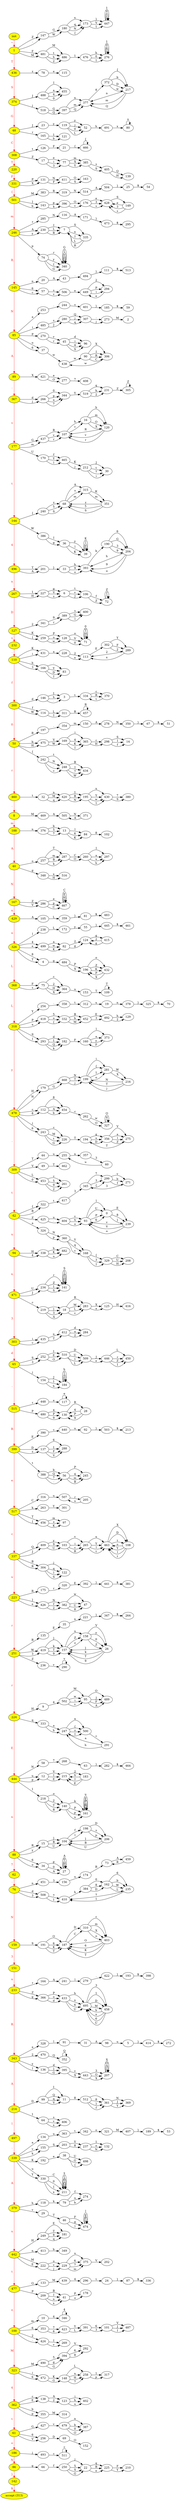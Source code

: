 @startuml automaton
digraph automaton {
rankdir="LR"
200 [label="init" fillcolor="yellow" style="filled"]
1 [fillcolor="yellow" style="filled"]
436 [fillcolor="yellow" style="filled"]
374 [fillcolor="yellow" style="filled"]
48 [fillcolor="yellow" style="filled"]
308 [fillcolor="yellow" style="filled"]
220 [fillcolor="yellow" style="filled"]
331 [fillcolor="yellow" style="filled"]
501 [fillcolor="yellow" style="filled"]
246 [fillcolor="yellow" style="filled"]
145 [fillcolor="yellow" style="filled"]
85 [fillcolor="yellow" style="filled"]
89 [fillcolor="yellow" style="filled"]
367 [fillcolor="yellow" style="filled"]
177 [fillcolor="yellow" style="filled"]
144 [fillcolor="yellow" style="filled"]
496 [fillcolor="yellow" style="filled"]
267 [fillcolor="yellow" style="filled"]
127 [fillcolor="yellow" style="filled"]
232 [fillcolor="yellow" style="filled"]
110 [fillcolor="yellow" style="filled"]
300 [fillcolor="yellow" style="filled"]
50 [fillcolor="yellow" style="filled"]
460 [fillcolor="yellow" style="filled"]
8 [fillcolor="yellow" style="filled"]
188 [fillcolor="yellow" style="filled"]
40 [fillcolor="yellow" style="filled"]
167 [fillcolor="yellow" style="filled"]
429 [fillcolor="yellow" style="filled"]
326 [fillcolor="yellow" style="filled"]
368 [fillcolor="yellow" style="filled"]
318 [fillcolor="yellow" style="filled"]
478 [fillcolor="yellow" style="filled"]
309 [fillcolor="yellow" style="filled"]
42 [fillcolor="yellow" style="filled"]
94 [fillcolor="yellow" style="filled"]
471 [fillcolor="yellow" style="filled"]
303 [fillcolor="yellow" style="filled"]
65 [fillcolor="yellow" style="filled"]
515 [fillcolor="yellow" style="filled"]
399 [fillcolor="yellow" style="filled"]
517 [fillcolor="yellow" style="filled"]
337 [fillcolor="yellow" style="filled"]
223 [fillcolor="yellow" style="filled"]
251 [fillcolor="yellow" style="filled"]
224 [fillcolor="yellow" style="filled"]
444 [fillcolor="yellow" style="filled"]
88 [fillcolor="yellow" style="filled"]
62 [fillcolor="yellow" style="filled"]
76 [fillcolor="yellow" style="filled"]
159 [fillcolor="yellow" style="filled"]
151 [fillcolor="yellow" style="filled"]
233 [fillcolor="yellow" style="filled"]
343 [fillcolor="yellow" style="filled"]
214 [fillcolor="yellow" style="filled"]
497 [fillcolor="yellow" style="filled"]
339 [fillcolor="yellow" style="filled"]
379 [fillcolor="yellow" style="filled"]
442 [fillcolor="yellow" style="filled"]
477 [fillcolor="yellow" style="filled"]
100 [fillcolor="yellow" style="filled"]
323 [fillcolor="yellow" style="filled"]
362 [fillcolor="yellow" style="filled"]
61 [fillcolor="yellow" style="filled"]
186 [fillcolor="yellow" style="filled"]
86 [fillcolor="yellow" style="filled"]
142 [fillcolor="yellow" style="filled"]
313 [label="accept (313)" fillcolor="yellow" style="filled"]
200 -> 1 [label="^" color="red" fontcolor="red"]
1 -> 436 [label="T" color="red" fontcolor="red"]
436 -> 374 [label="S" color="red" fontcolor="red"]
374 -> 48 [label="G" color="red" fontcolor="red"]
48 -> 308 [label="C" color="red" fontcolor="red"]
308 -> 220 [label="T" color="red" fontcolor="red"]
220 -> 331 [label="F" color="red" fontcolor="red"]
331 -> 501 [label="{" color="red" fontcolor="red"]
501 -> 246 [label="m" color="red" fontcolor="red"]
246 -> 145 [label="R" color="red" fontcolor="red"]
145 -> 85 [label="N" color="red" fontcolor="red"]
85 -> 89 [label="A" color="red" fontcolor="red"]
89 -> 367 [label="-" color="red" fontcolor="red"]
367 -> 177 [label="s" color="red" fontcolor="red"]
177 -> 144 [label="t" color="red" fontcolor="red"]
144 -> 496 [label="4" color="red" fontcolor="red"]
496 -> 267 [label="n" color="red" fontcolor="red"]
267 -> 127 [label="D" color="red" fontcolor="red"]
127 -> 232 [label="s" color="red" fontcolor="red"]
232 -> 110 [label="-" color="red" fontcolor="red"]
110 -> 300 [label="f" color="red" fontcolor="red"]
300 -> 50 [label="0" color="red" fontcolor="red"]
50 -> 460 [label="r" color="red" fontcolor="red"]
460 -> 8 [label="-" color="red" fontcolor="red"]
8 -> 188 [label="m" color="red" fontcolor="red"]
188 -> 40 [label="A" color="red" fontcolor="red"]
40 -> 167 [label="N" color="red" fontcolor="red"]
167 -> 429 [label="u" color="red" fontcolor="red"]
429 -> 326 [label="a" color="red" fontcolor="red"]
326 -> 368 [label="L" color="red" fontcolor="red"]
368 -> 318 [label="L" color="red" fontcolor="red"]
318 -> 478 [label="y" color="red" fontcolor="red"]
478 -> 309 [label="-" color="red" fontcolor="red"]
309 -> 42 [label="t" color="red" fontcolor="red"]
42 -> 94 [label="u" color="red" fontcolor="red"]
94 -> 471 [label="n" color="red" fontcolor="red"]
471 -> 303 [label="3" color="red" fontcolor="red"]
303 -> 65 [label="d" color="red" fontcolor="red"]
65 -> 515 [label="-" color="red" fontcolor="red"]
515 -> 399 [label="R" color="red" fontcolor="red"]
399 -> 517 [label="e" color="red" fontcolor="red"]
517 -> 337 [label="c" color="red" fontcolor="red"]
337 -> 223 [label="u" color="red" fontcolor="red"]
223 -> 251 [label="r" color="red" fontcolor="red"]
251 -> 224 [label="r" color="red" fontcolor="red"]
224 -> 444 [label="E" color="red" fontcolor="red"]
444 -> 88 [label="n" color="red" fontcolor="red"]
88 -> 62 [label="7" color="red" fontcolor="red"]
62 -> 76 [label="-" color="red" fontcolor="red"]
76 -> 159 [label="N" color="red" fontcolor="red"]
159 -> 151 [label="3" color="red" fontcolor="red"]
151 -> 233 [label="u" color="red" fontcolor="red"]
233 -> 343 [label="R" color="red" fontcolor="red"]
343 -> 214 [label="A" color="red" fontcolor="red"]
214 -> 497 [label="l" color="red" fontcolor="red"]
497 -> 339 [label="-" color="red" fontcolor="red"]
339 -> 379 [label="A" color="red" fontcolor="red"]
379 -> 442 [label="u" color="red" fontcolor="red"]
442 -> 477 [label="t" color="red" fontcolor="red"]
477 -> 100 [label="o" color="red" fontcolor="red"]
100 -> 323 [label="M" color="red" fontcolor="red"]
323 -> 362 [label="4" color="red" fontcolor="red"]
362 -> 61 [label="t" color="red" fontcolor="red"]
61 -> 186 [label="o" color="red" fontcolor="red"]
186 -> 86 [label="N" color="red" fontcolor="red"]
86 -> 142 [label="}" color="red" fontcolor="red"]
142 -> 313 [label="$" color="red" fontcolor="red"]
308 -> 126 [label="t"]
126 -> 21 [label="F"]
21 -> 466 [label="{"]
466 -> 466 [label="{"]
501 -> 383 [label="M"]
383 -> 319 [label="R"]
319 -> 514 [label="N"]
514 -> 504 [label="A"]
504 -> 25 [label="}"]
25 -> 54 [label="$"]
246 -> 285 [label="r"]
285 -> 116 [label="N"]
116 -> 171 [label="A"]
171 -> 473 [label="}"]
473 -> 295 [label="$"]
145 -> 20 [label="n"]
20 -> 43 [label="A"]
43 -> 494 [label="-"]
494 -> 111 [label="}"]
111 -> 513 [label="$"]
85 -> 253 [label="a"]
253 -> 244 [label="-"]
244 -> 401 [label="s"]
401 -> 185 [label="}"]
185 -> 59 [label="$"]
50 -> 197 [label="R"]
197 -> 354 [label="-"]
354 -> 150 [label="m"]
150 -> 278 [label="A"]
278 -> 350 [label="N"]
350 -> 67 [label="}"]
67 -> 51 [label="$"]
8 -> 469 [label="M"]
469 -> 505 [label="A"]
505 -> 371 [label="N"]
371 -> 505 [label="A"]
429 -> 105 [label="A"]
105 -> 359 [label="L"]
359 -> 81 [label="}"]
81 -> 483 [label="$"]
326 -> 238 [label="l"]
238 -> 172 [label="L"]
172 -> 55 [label="y"]
55 -> 445 [label="}"]
445 -> 461 [label="$"]
318 -> 254 [label="Y"]
254 -> 358 [label="-"]
358 -> 312 [label="t"]
312 -> 19 [label="u"]
19 -> 378 [label="n"]
378 -> 325 [label="}"]
325 -> 70 [label="$"]
309 -> 44 [label="T"]
44 -> 255 [label="u"]
255 -> 357 [label="n"]
357 -> 60 [label="3"]
60 -> 255 [label="u"]
515 -> 448 [label="r"]
448 -> 117 [label="e"]
117 -> 117 [label="e"]
399 -> 390 [label="E"]
390 -> 440 [label="c"]
440 -> 92 [label="u"]
92 -> 503 [label="}"]
503 -> 213 [label="$"]
517 -> 316 [label="C"]
316 -> 507 [label="u"]
507 -> 205 [label="r"]
205 -> 507 [label="u"]
223 -> 175 [label="R"]
175 -> 320 [label="r"]
320 -> 392 [label="E"]
392 -> 441 [label="}"]
441 -> 381 [label="$"]
251 -> 135 [label="R"]
135 -> 35 [label="E"]
35 -> 221 [label="n"]
221 -> 347 [label="}"]
347 -> 264 [label="$"]
444 -> 58 [label="N"]
58 -> 268 [label="7"]
268 -> 63 [label="-"]
63 -> 282 [label="}"]
282 -> 464 [label="$"]
76 -> 451 [label="n"]
451 -> 156 [label="3"]
156 -> 174 [label="u"]
174 -> 73 [label="R"]
73 -> 459 [label="A"]
459 -> 73 [label="R"]
233 -> 164 [label="r"]
164 -> 241 [label="A"]
241 -> 279 [label="l"]
279 -> 422 [label="-"]
422 -> 193 [label="}"]
193 -> 398 [label="$"]
343 -> 328 [label="a"]
328 -> 91 [label="l"]
91 -> 31 [label="-"]
31 -> 98 [label="A"]
98 -> 5 [label="u"]
5 -> 414 [label="}"]
414 -> 272 [label="$"]
339 -> 134 [label="a"]
134 -> 363 [label="u"]
363 -> 342 [label="t"]
342 -> 321 [label="o"]
321 -> 407 [label="M"]
407 -> 189 [label="}"]
189 -> 53 [label="$"]
477 -> 133 [label="O"]
133 -> 439 [label="M"]
439 -> 296 [label="4"]
296 -> 24 [label="t"]
24 -> 87 [label="}"]
87 -> 336 [label="$"]
100 -> 10 [label="m"]
10 -> 346 [label="4"]
346 -> 346 [label="4"]
1 -> 147 [label="Z"]
1 -> 147 [label="-"]
147 -> 180 [label="G"]
147 -> 180 [label="W"]
180 -> 173 [label="x"]
180 -> 173 [label="q"]
180 -> 173 [label="N"]
180 -> 173 [label="{"]
173 -> 447 [label="}"]
173 -> 447 [label="V"]
173 -> 447 [label="1"]
447 -> 447 [label="}"]
447 -> 447 [label="V"]
447 -> 447 [label="1"]
331 -> 131 [label="P"]
331 -> 131 [label="X"]
131 -> 411 [label="N"]
131 -> 411 [label="F"]
411 -> 163 [label="O"]
411 -> 163 [label="S"]
246 -> 230 [label="A"]
246 -> 230 [label="y"]
230 -> 7 [label="I"]
230 -> 7 [label="L"]
230 -> 7 [label="R"]
7 -> 335 [label="S"]
7 -> 335 [label="x"]
335 -> 7 [label="I"]
335 -> 7 [label="L"]
335 -> 7 [label="R"]
85 -> 485 [label="i"]
485 -> 280 [label="s"]
485 -> 280 [label="J"]
280 -> 307 [label="Q"]
280 -> 307 [label="j"]
280 -> 307 [label="q"]
307 -> 273 [label="-"]
307 -> 273 [label="j"]
273 -> 2 [label="M"]
89 -> 421 [label="X"]
421 -> 277 [label="e"]
421 -> 277 [label="O"]
277 -> 408 [label="7"]
144 -> 240 [label="{"]
240 -> 68 [label="z"]
240 -> 68 [label="5"]
240 -> 68 [label="S"]
68 -> 315 [label="A"]
68 -> 315 [label="7"]
68 -> 315 [label="m"]
315 -> 351 [label="K"]
315 -> 351 [label="m"]
351 -> 68 [label="z"]
351 -> 68 [label="5"]
351 -> 68 [label="S"]
110 -> 431 [label="K"]
110 -> 431 [label="i"]
431 -> 228 [label="a"]
228 -> 113 [label="2"]
228 -> 113 [label="x"]
113 -> 302 [label="E"]
302 -> 289 [label="Y"]
302 -> 289 [label="F"]
302 -> 289 [label="2"]
289 -> 113 [label="2"]
289 -> 113 [label="x"]
300 -> 146 [label="d"]
146 -> 3 [label="1"]
146 -> 3 [label="h"]
146 -> 3 [label="-"]
3 -> 334 [label="t"]
334 -> 370 [label="c"]
334 -> 370 [label="R"]
370 -> 334 [label="t"]
50 -> 475 [label="b"]
50 -> 475 [label="H"]
475 -> 169 [label="V"]
475 -> 169 [label="W"]
169 -> 365 [label="i"]
169 -> 365 [label="4"]
169 -> 365 [label="K"]
169 -> 365 [label="I"]
365 -> 298 [label="c"]
365 -> 298 [label="H"]
298 -> 14 [label="S"]
298 -> 14 [label="I"]
298 -> 14 [label="f"]
460 -> 32 [label="t"]
32 -> 420 [label="n"]
32 -> 420 [label="M"]
32 -> 420 [label="q"]
420 -> 195 [label="1"]
420 -> 195 [label="B"]
420 -> 195 [label="N"]
195 -> 430 [label="u"]
195 -> 430 [label="Y"]
195 -> 430 [label="w"]
195 -> 430 [label="1"]
430 -> 380 [label="7"]
430 -> 380 [label="S"]
188 -> 376 [label="n"]
376 -> 13 [label="b"]
376 -> 13 [label="5"]
376 -> 13 [label="7"]
13 -> 84 [label="l"]
13 -> 84 [label="6"]
13 -> 84 [label="K"]
84 -> 102 [label="8"]
40 -> 257 [label="o"]
257 -> 287 [label="T"]
257 -> 287 [label="m"]
257 -> 287 [label="B"]
257 -> 287 [label="k"]
287 -> 260 [label="C"]
287 -> 260 [label="O"]
260 -> 297 [label="I"]
260 -> 297 [label="a"]
260 -> 297 [label="u"]
260 -> 297 [label="h"]
326 -> 499 [label="4"]
326 -> 499 [label="e"]
499 -> 82 [label="a"]
499 -> 82 [label="w"]
499 -> 82 [label="K"]
82 -> 124 [label="2"]
82 -> 124 [label="g"]
124 -> 415 [label="g"]
415 -> 124 [label="2"]
415 -> 124 [label="g"]
318 -> 418 [label="P"]
318 -> 418 [label="a"]
418 -> 332 [label="5"]
418 -> 332 [label="o"]
418 -> 332 [label="{"]
332 -> 452 [label="B"]
332 -> 452 [label="b"]
332 -> 452 [label="M"]
452 -> 492 [label="E"]
452 -> 492 [label="3"]
492 -> 129 [label="h"]
492 -> 129 [label="2"]
478 -> 179 [label="H"]
478 -> 179 [label="N"]
179 -> 468 [label="-"]
179 -> 468 [label="G"]
468 -> 199 [label="N"]
468 -> 199 [label="T"]
468 -> 199 [label="j"]
199 -> 281 [label="i"]
199 -> 281 [label="{"]
199 -> 281 [label="1"]
199 -> 281 [label="o"]
281 -> 216 [label="W"]
281 -> 216 [label="X"]
216 -> 199 [label="N"]
216 -> 199 [label="T"]
216 -> 199 [label="j"]
42 -> 322 [label="{"]
42 -> 322 [label="B"]
322 -> 417 [label="t"]
417 -> 345 [label="3"]
345 -> 299 [label="7"]
345 -> 299 [label="3"]
345 -> 299 [label="{"]
299 -> 271 [label="v"]
299 -> 271 [label="b"]
299 -> 271 [label="f"]
271 -> 345 [label="3"]
471 -> 234 [label="U"]
471 -> 234 [label="J"]
234 -> 141 [label="r"]
234 -> 141 [label="Z"]
234 -> 141 [label="1"]
234 -> 141 [label="S"]
141 -> 141 [label="r"]
141 -> 141 [label="Z"]
141 -> 141 [label="1"]
141 -> 141 [label="S"]
515 -> 480 [label="P"]
480 -> 130 [label="4"]
480 -> 130 [label="P"]
480 -> 130 [label="9"]
130 -> 28 [label="R"]
28 -> 130 [label="4"]
28 -> 130 [label="P"]
28 -> 130 [label="9"]
399 -> 137 [label="D"]
399 -> 137 [label="z"]
137 -> 288 [label="6"]
137 -> 288 [label="1"]
137 -> 288 [label="F"]
137 -> 288 [label="V"]
337 -> 409 [label="Q"]
337 -> 409 [label="J"]
409 -> 103 [label="y"]
409 -> 103 [label="9"]
409 -> 103 [label="U"]
103 -> 265 [label="v"]
103 -> 265 [label="i"]
103 -> 265 [label="c"]
103 -> 265 [label="R"]
265 -> 463 [label="u"]
265 -> 463 [label="Y"]
265 -> 463 [label="l"]
265 -> 463 [label="t"]
463 -> 108 [label="X"]
463 -> 108 [label="D"]
463 -> 108 [label="t"]
108 -> 463 [label="u"]
108 -> 463 [label="Y"]
108 -> 463 [label="l"]
108 -> 463 [label="t"]
224 -> 9 [label="H"]
9 -> 502 [label="4"]
502 -> 95 [label="M"]
502 -> 95 [label="w"]
502 -> 95 [label="i"]
502 -> 95 [label="v"]
95 -> 489 [label="O"]
95 -> 489 [label="J"]
95 -> 489 [label="F"]
95 -> 489 [label="A"]
88 -> 15 [label="R"]
88 -> 15 [label="y"]
15 -> 104 [label="}"]
15 -> 104 [label="B"]
15 -> 104 [label="U"]
104 -> 198 [label="f"]
104 -> 198 [label="l"]
198 -> 206 [label="D"]
198 -> 206 [label="s"]
198 -> 206 [label="p"]
206 -> 104 [label="}"]
206 -> 104 [label="B"]
206 -> 104 [label="U"]
343 -> 470 [label="2"]
470 -> 352 [label="Q"]
352 -> 352 [label="Q"]
214 -> 99 [label="D"]
99 -> 11 [label="1"]
99 -> 11 [label="Q"]
99 -> 11 [label="q"]
99 -> 11 [label="V"]
11 -> 512 [label="8"]
512 -> 361 [label="-"]
512 -> 361 [label="8"]
512 -> 361 [label="}"]
512 -> 361 [label="f"]
361 -> 369 [label="N"]
361 -> 369 [label="J"]
361 -> 369 [label="Y"]
339 -> 155 [label="v"]
339 -> 155 [label="k"]
155 -> 203 [label="S"]
203 -> 237 [label="Y"]
203 -> 237 [label="8"]
237 -> 132 [label="1"]
237 -> 132 [label="o"]
237 -> 132 [label="N"]
379 -> 118 [label="h"]
118 -> 79 [label="k"]
79 -> 274 [label="f"]
79 -> 274 [label="u"]
79 -> 274 [label="b"]
442 -> 249 [label="H"]
249 -> 181 [label="E"]
249 -> 181 [label="T"]
249 -> 181 [label="8"]
249 -> 181 [label="q"]
477 -> 209 [label="P"]
209 -> 41 [label="B"]
209 -> 41 [label="I"]
209 -> 41 [label="n"]
209 -> 41 [label="x"]
41 -> 178 [label="P"]
41 -> 178 [label="o"]
100 -> 353 [label="6"]
353 -> 423 [label="7"]
353 -> 423 [label="6"]
423 -> 391 [label="Y"]
423 -> 391 [label="L"]
391 -> 101 [label="6"]
391 -> 101 [label="3"]
101 -> 487 [label="V"]
101 -> 487 [label="J"]
101 -> 487 [label="I"]
362 -> 138 [label="c"]
362 -> 138 [label="E"]
138 -> 123 [label="A"]
138 -> 123 [label="2"]
123 -> 402 [label="i"]
123 -> 402 [label="h"]
123 -> 402 [label="u"]
1 -> 481 [label="F"]
1 -> 481 [label="M"]
481 -> 486 [label="M"]
481 -> 486 [label="t"]
481 -> 486 [label="h"]
481 -> 486 [label="2"]
486 -> 476 [label="1"]
476 -> 276 [label="h"]
476 -> 276 [label="0"]
476 -> 276 [label="1"]
276 -> 276 [label="h"]
276 -> 276 [label="0"]
276 -> 276 [label="1"]
436 -> 78 [label="z"]
78 -> 115 [label="e"]
374 -> 488 [label="J"]
488 -> 455 [label="I"]
488 -> 455 [label="a"]
488 -> 455 [label="4"]
488 -> 455 [label="0"]
48 -> 23 [label="J"]
23 -> 119 [label="y"]
119 -> 52 [label="y"]
119 -> 52 [label="j"]
119 -> 52 [label="0"]
119 -> 52 [label="L"]
52 -> 491 [label="h"]
491 -> 80 [label="x"]
80 -> 80 [label="x"]
246 -> 74 [label="p"]
74 -> 340 [label="r"]
74 -> 340 [label="y"]
74 -> 340 [label="{"]
74 -> 340 [label="G"]
340 -> 340 [label="r"]
340 -> 340 [label="y"]
340 -> 340 [label="{"]
340 -> 340 [label="G"]
85 -> 270 [label="P"]
270 -> 45 [label="v"]
270 -> 45 [label="r"]
45 -> 96 [label="d"]
45 -> 96 [label="i"]
45 -> 96 [label="4"]
45 -> 96 [label="S"]
367 -> 266 [label="d"]
367 -> 266 [label="j"]
266 -> 344 [label="0"]
266 -> 344 [label="p"]
266 -> 344 [label="n"]
266 -> 344 [label="7"]
344 -> 519 [label="Y"]
519 -> 231 [label="q"]
519 -> 231 [label="k"]
519 -> 231 [label="2"]
231 -> 305 [label="Z"]
305 -> 305 [label="Z"]
177 -> 437 [label="G"]
177 -> 437 [label="m"]
437 -> 107 [label="R"]
437 -> 107 [label="v"]
437 -> 107 [label="r"]
107 -> 16 [label="h"]
107 -> 16 [label="c"]
16 -> 120 [label="h"]
16 -> 120 [label="m"]
16 -> 120 [label="O"]
16 -> 120 [label="X"]
120 -> 107 [label="R"]
120 -> 107 [label="v"]
120 -> 107 [label="r"]
144 -> 386 [label="W"]
386 -> 36 [label="I"]
386 -> 36 [label="g"]
36 -> 39 [label="y"]
36 -> 39 [label="l"]
36 -> 39 [label="K"]
39 -> 39 [label="y"]
39 -> 39 [label="l"]
39 -> 39 [label="K"]
496 -> 201 [label="T"]
496 -> 201 [label="A"]
201 -> 33 [label="}"]
33 -> 393 [label="h"]
33 -> 393 [label="9"]
33 -> 393 [label="o"]
393 -> 190 [label="k"]
190 -> 204 [label="6"]
190 -> 204 [label="G"]
190 -> 204 [label="3"]
190 -> 204 [label="9"]
204 -> 393 [label="h"]
204 -> 393 [label="9"]
204 -> 393 [label="o"]
127 -> 341 [label="2"]
341 -> 389 [label="9"]
341 -> 389 [label="r"]
389 -> 400 [label="s"]
389 -> 400 [label="G"]
389 -> 400 [label="l"]
110 -> 166 [label="h"]
110 -> 166 [label="3"]
166 -> 83 [label="-"]
166 -> 83 [label="Y"]
166 -> 83 [label="D"]
166 -> 83 [label="I"]
300 -> 114 [label="f"]
300 -> 114 [label="W"]
114 -> 311 [label="L"]
114 -> 311 [label="I"]
311 -> 457 [label="R"]
457 -> 457 [label="R"]
40 -> 348 [label="g"]
348 -> 516 [label="x"]
348 -> 516 [label="H"]
167 -> 286 [label="Z"]
167 -> 286 [label="V"]
286 -> 467 [label="e"]
286 -> 467 [label="p"]
286 -> 467 [label="C"]
467 -> 467 [label="e"]
467 -> 467 [label="p"]
467 -> 467 [label="C"]
368 -> 75 [label="F"]
368 -> 75 [label="s"]
75 -> 364 [label="c"]
75 -> 364 [label="2"]
75 -> 364 [label="H"]
75 -> 364 [label="X"]
364 -> 153 [label="u"]
153 -> 109 [label="T"]
109 -> 109 [label="T"]
478 -> 112 [label="c"]
478 -> 112 [label="8"]
112 -> 454 [label="8"]
112 -> 454 [label="-"]
112 -> 454 [label="A"]
112 -> 454 [label="b"]
454 -> 262 [label="c"]
262 -> 327 [label="w"]
262 -> 327 [label="O"]
327 -> 327 [label="w"]
327 -> 327 [label="O"]
309 -> 49 [label="V"]
49 -> 462 [label="T"]
42 -> 425 [label="Z"]
425 -> 404 [label="u"]
425 -> 404 [label="-"]
404 -> 93 [label="v"]
404 -> 93 [label="V"]
404 -> 93 [label="o"]
93 -> 0 [label="l"]
93 -> 0 [label="U"]
93 -> 0 [label="P"]
93 -> 0 [label="6"]
0 -> 239 [label="E"]
0 -> 239 [label="8"]
0 -> 239 [label="}"]
239 -> 93 [label="v"]
239 -> 93 [label="V"]
239 -> 93 [label="o"]
94 -> 338 [label="H"]
94 -> 338 [label="4"]
338 -> 482 [label="h"]
338 -> 482 [label="K"]
338 -> 482 [label="u"]
471 -> 219 [label="c"]
219 -> 18 [label="-"]
219 -> 18 [label="}"]
219 -> 18 [label="3"]
219 -> 18 [label="A"]
18 -> 283 [label="R"]
18 -> 283 [label="M"]
18 -> 283 [label="L"]
18 -> 283 [label="v"]
283 -> 125 [label="X"]
283 -> 125 [label="a"]
125 -> 416 [label="H"]
65 -> 252 [label="S"]
65 -> 252 [label="3"]
252 -> 510 [label="1"]
252 -> 510 [label="E"]
252 -> 510 [label="O"]
510 -> 509 [label="D"]
510 -> 509 [label="U"]
510 -> 509 [label="1"]
510 -> 509 [label="L"]
509 -> 446 [label="J"]
509 -> 446 [label="e"]
446 -> 450 [label="L"]
446 -> 450 [label="r"]
446 -> 450 [label="Z"]
446 -> 450 [label="I"]
399 -> 388 [label="t"]
388 -> 56 [label="b"]
388 -> 56 [label="Q"]
388 -> 56 [label="7"]
388 -> 56 [label="-"]
56 -> 245 [label="P"]
56 -> 245 [label="4"]
56 -> 245 [label="m"]
56 -> 245 [label="B"]
517 -> 263 [label="k"]
263 -> 301 [label="Y"]
223 -> 426 [label="}"]
223 -> 426 [label="e"]
426 -> 382 [label="N"]
426 -> 382 [label="f"]
426 -> 382 [label="2"]
382 -> 47 [label="w"]
382 -> 47 [label="-"]
382 -> 47 [label="U"]
382 -> 47 [label="8"]
251 -> 419 [label="W"]
251 -> 419 [label="3"]
419 -> 157 [label="}"]
419 -> 157 [label="k"]
419 -> 157 [label="T"]
419 -> 157 [label="9"]
157 -> 158 [label="u"]
157 -> 158 [label="Z"]
157 -> 158 [label="z"]
158 -> 26 [label="V"]
158 -> 26 [label="y"]
158 -> 26 [label="0"]
158 -> 26 [label="Z"]
26 -> 157 [label="}"]
26 -> 157 [label="k"]
26 -> 157 [label="T"]
26 -> 157 [label="9"]
444 -> 12 [label="u"]
444 -> 12 [label="p"]
12 -> 215 [label="V"]
12 -> 215 [label="I"]
12 -> 215 [label="E"]
215 -> 183 [label="2"]
183 -> 215 [label="V"]
183 -> 215 [label="I"]
183 -> 215 [label="E"]
76 -> 508 [label="d"]
76 -> 508 [label="3"]
508 -> 410 [label="7"]
508 -> 410 [label="1"]
410 -> 384 [label="h"]
384 -> 162 [label="0"]
384 -> 162 [label="8"]
384 -> 162 [label="D"]
162 -> 235 [label="6"]
162 -> 235 [label="b"]
162 -> 235 [label="W"]
162 -> 235 [label="L"]
235 -> 410 [label="7"]
235 -> 410 [label="1"]
233 -> 366 [label="Z"]
233 -> 366 [label="g"]
366 -> 433 [label="P"]
366 -> 433 [label="o"]
366 -> 433 [label="d"]
433 -> 495 [label="h"]
433 -> 495 [label="x"]
433 -> 495 [label="6"]
433 -> 495 [label="U"]
495 -> 458 [label="3"]
495 -> 458 [label="1"]
495 -> 458 [label="D"]
495 -> 458 [label="M"]
458 -> 495 [label="h"]
458 -> 495 [label="x"]
458 -> 495 [label="6"]
458 -> 495 [label="U"]
343 -> 136 [label="y"]
343 -> 136 [label="l"]
136 -> 395 [label="d"]
136 -> 395 [label="}"]
136 -> 395 [label="G"]
395 -> 443 [label="v"]
395 -> 443 [label="X"]
443 -> 207 [label="3"]
443 -> 207 [label="O"]
443 -> 207 [label="X"]
207 -> 207 [label="3"]
207 -> 207 [label="O"]
207 -> 207 [label="X"]
214 -> 64 [label="1"]
64 -> 406 [label="s"]
64 -> 406 [label="v"]
64 -> 406 [label="x"]
339 -> 192 [label="K"]
192 -> 38 [label="e"]
38 -> 498 [label="U"]
38 -> 498 [label="G"]
38 -> 498 [label="{"]
379 -> 29 [label="v"]
29 -> 46 [label="T"]
46 -> 474 [label="F"]
46 -> 474 [label="g"]
46 -> 474 [label="l"]
474 -> 474 [label="F"]
474 -> 474 [label="g"]
474 -> 474 [label="l"]
442 -> 413 [label="n"]
413 -> 349 [label="b"]
323 -> 490 [label="M"]
490 -> 394 [label="5"]
490 -> 394 [label="g"]
490 -> 394 [label="G"]
394 -> 292 [label="V"]
394 -> 292 [label="6"]
394 -> 292 [label="8"]
61 -> 427 [label="G"]
427 -> 479 [label="v"]
479 -> 387 [label="n"]
479 -> 387 [label="b"]
479 -> 387 [label="0"]
479 -> 387 [label="O"]
374 -> 518 [label="j"]
518 -> 397 [label="G"]
518 -> 397 [label="Q"]
397 -> 377 [label="n"]
397 -> 377 [label="m"]
397 -> 377 [label="Q"]
377 -> 372 [label="g"]
372 -> 217 [label="{"]
372 -> 217 [label="b"]
372 -> 217 [label="D"]
372 -> 217 [label="w"]
217 -> 377 [label="n"]
217 -> 377 [label="m"]
217 -> 377 [label="Q"]
48 -> 165 [label="r"]
165 -> 121 [label="1"]
165 -> 121 [label="b"]
308 -> 17 [label="Z"]
17 -> 77 [label="e"]
17 -> 77 [label="i"]
17 -> 77 [label="3"]
77 -> 385 [label="m"]
77 -> 385 [label="X"]
77 -> 385 [label="Y"]
385 -> 405 [label="s"]
385 -> 405 [label="S"]
405 -> 139 [label="Q"]
405 -> 139 [label="H"]
501 -> 143 [label="}"]
501 -> 143 [label="b"]
143 -> 396 [label="p"]
143 -> 396 [label="k"]
396 -> 176 [label="O"]
396 -> 176 [label="v"]
176 -> 428 [label="e"]
176 -> 428 [label="3"]
176 -> 428 [label="s"]
428 -> 149 [label="S"]
149 -> 428 [label="e"]
149 -> 428 [label="3"]
149 -> 428 [label="s"]
145 -> 57 [label="6"]
145 -> 57 [label="c"]
57 -> 506 [label="s"]
57 -> 506 [label="v"]
506 -> 449 [label="e"]
449 -> 294 [label="2"]
449 -> 294 [label="P"]
449 -> 294 [label="i"]
294 -> 449 [label="e"]
85 -> 37 [label="u"]
85 -> 37 [label="6"]
37 -> 438 [label="w"]
438 -> 90 [label="w"]
90 -> 306 [label="X"]
90 -> 306 [label="I"]
90 -> 306 [label="R"]
90 -> 306 [label="C"]
306 -> 438 [label="w"]
177 -> 170 [label="U"]
170 -> 465 [label="f"]
170 -> 465 [label="Y"]
170 -> 465 [label="l"]
465 -> 212 [label="K"]
465 -> 212 [label="j"]
212 -> 30 [label="J"]
212 -> 30 [label="t"]
212 -> 30 [label="7"]
212 -> 30 [label="i"]
267 -> 227 [label="1"]
267 -> 227 [label="H"]
227 -> 6 [label="g"]
227 -> 6 [label="V"]
227 -> 6 [label="z"]
6 -> 106 [label="t"]
6 -> 106 [label="v"]
6 -> 106 [label="J"]
106 -> 72 [label="f"]
106 -> 72 [label="Z"]
72 -> 72 [label="f"]
72 -> 72 [label="Z"]
127 -> 259 [label="K"]
127 -> 259 [label="{"]
259 -> 128 [label="P"]
259 -> 128 [label="o"]
259 -> 128 [label="w"]
128 -> 71 [label="o"]
128 -> 71 [label="V"]
128 -> 71 [label="0"]
71 -> 71 [label="o"]
71 -> 71 [label="V"]
71 -> 71 [label="0"]
50 -> 242 [label="{"]
242 -> 248 [label="t"]
242 -> 248 [label="N"]
242 -> 248 [label="-"]
242 -> 248 [label="c"]
248 -> 434 [label="B"]
248 -> 434 [label="I"]
248 -> 434 [label="7"]
248 -> 434 [label="W"]
326 -> 4 [label="8"]
326 -> 4 [label="T"]
4 -> 484 [label="g"]
484 -> 196 [label="P"]
484 -> 196 [label="X"]
196 -> 432 [label="o"]
196 -> 432 [label="Z"]
196 -> 432 [label="K"]
432 -> 196 [label="P"]
432 -> 196 [label="X"]
318 -> 293 [label="q"]
318 -> 293 [label="I"]
293 -> 182 [label="d"]
293 -> 182 [label="1"]
293 -> 182 [label="Q"]
293 -> 182 [label="k"]
182 -> 160 [label="F"]
160 -> 373 [label="l"]
160 -> 373 [label="a"]
160 -> 373 [label="y"]
373 -> 160 [label="F"]
478 -> 243 [label="j"]
478 -> 243 [label="6"]
243 -> 226 [label="c"]
243 -> 226 [label="M"]
243 -> 226 [label="t"]
243 -> 226 [label="G"]
226 -> 194 [label="T"]
194 -> 356 [label="g"]
194 -> 356 [label="u"]
194 -> 356 [label="D"]
356 -> 275 [label="V"]
356 -> 275 [label="a"]
356 -> 275 [label="l"]
356 -> 275 [label="Z"]
275 -> 194 [label="T"]
309 -> 453 [label="L"]
309 -> 453 [label="0"]
453 -> 261 [label="c"]
453 -> 261 [label="5"]
453 -> 261 [label="9"]
453 -> 261 [label="2"]
42 -> 324 [label="a"]
324 -> 360 [label="N"]
324 -> 360 [label="p"]
360 -> 168 [label="Y"]
360 -> 168 [label="q"]
360 -> 168 [label="c"]
168 -> 329 [label="{"]
168 -> 329 [label="3"]
168 -> 329 [label="I"]
329 -> 208 [label="C"]
329 -> 208 [label="U"]
329 -> 208 [label="H"]
303 -> 435 [label="i"]
303 -> 435 [label="c"]
435 -> 412 [label="n"]
435 -> 412 [label="T"]
412 -> 284 [label="d"]
412 -> 284 [label="a"]
412 -> 284 [label="2"]
65 -> 154 [label="j"]
154 -> 184 [label="J"]
154 -> 184 [label="1"]
154 -> 184 [label="h"]
184 -> 184 [label="J"]
184 -> 184 [label="1"]
184 -> 184 [label="h"]
517 -> 456 [label="T"]
517 -> 456 [label="{"]
456 -> 97 [label="m"]
456 -> 97 [label="z"]
456 -> 97 [label="K"]
337 -> 304 [label="B"]
337 -> 304 [label="R"]
304 -> 122 [label="j"]
304 -> 122 [label="q"]
304 -> 122 [label="l"]
304 -> 122 [label="S"]
251 -> 236 [label="Z"]
236 -> 290 [label="v"]
290 -> 290 [label="v"]
224 -> 333 [label="q"]
333 -> 247 [label="a"]
333 -> 247 [label="h"]
247 -> 500 [label="a"]
247 -> 500 [label="{"]
247 -> 500 [label="z"]
247 -> 500 [label="I"]
500 -> 291 [label="c"]
291 -> 247 [label="a"]
291 -> 247 [label="h"]
444 -> 218 [label="1"]
218 -> 140 [label="o"]
218 -> 140 [label="2"]
218 -> 140 [label="T"]
218 -> 140 [label="R"]
140 -> 161 [label="k"]
140 -> 161 [label="P"]
140 -> 161 [label="p"]
140 -> 161 [label="u"]
161 -> 161 [label="k"]
161 -> 161 [label="P"]
161 -> 161 [label="p"]
161 -> 161 [label="u"]
88 -> 34 [label="6"]
88 -> 34 [label="o"]
34 -> 27 [label="p"]
34 -> 27 [label="0"]
34 -> 27 [label="A"]
27 -> 27 [label="p"]
27 -> 27 [label="0"]
27 -> 27 [label="A"]
159 -> 191 [label="9"]
191 -> 187 [label="O"]
191 -> 187 [label="6"]
191 -> 187 [label="K"]
191 -> 187 [label="T"]
187 -> 310 [label="D"]
187 -> 310 [label="C"]
310 -> 403 [label="c"]
310 -> 403 [label="m"]
310 -> 403 [label="X"]
310 -> 403 [label="o"]
403 -> 187 [label="O"]
403 -> 187 [label="6"]
403 -> 187 [label="K"]
403 -> 187 [label="T"]
339 -> 330 [label="u"]
339 -> 330 [label="Y"]
330 -> 211 [label="C"]
330 -> 211 [label="0"]
330 -> 211 [label="{"]
330 -> 211 [label="x"]
211 -> 211 [label="C"]
211 -> 211 [label="0"]
211 -> 211 [label="{"]
211 -> 211 [label="x"]
442 -> 222 [label="M"]
442 -> 222 [label="E"]
222 -> 229 [label="o"]
222 -> 229 [label="v"]
222 -> 229 [label="j"]
229 -> 375 [label="u"]
229 -> 375 [label="6"]
229 -> 375 [label="7"]
229 -> 375 [label="m"]
375 -> 202 [label="V"]
100 -> 424 [label="2"]
100 -> 424 [label="-"]
424 -> 269 [label="I"]
424 -> 269 [label="v"]
323 -> 472 [label="i"]
323 -> 472 [label="6"]
472 -> 148 [label="K"]
472 -> 148 [label="G"]
148 -> 258 [label="L"]
148 -> 258 [label="n"]
148 -> 258 [label="H"]
148 -> 258 [label="7"]
258 -> 317 [label="1"]
258 -> 317 [label="p"]
362 -> 355 [label="b"]
362 -> 355 [label="p"]
355 -> 314 [label="M"]
61 -> 256 [label="6"]
61 -> 256 [label="V"]
256 -> 69 [label="D"]
69 -> 152 [label="O"]
186 -> 493 [label="j"]
493 -> 511 [label="c"]
511 -> 511 [label="c"]
86 -> 66 [label="g"]
66 -> 250 [label="f"]
250 -> 22 [label="j"]
250 -> 22 [label="5"]
250 -> 22 [label="S"]
250 -> 22 [label="G"]
22 -> 225 [label="q"]
22 -> 225 [label="B"]
22 -> 225 [label="e"]
225 -> 210 [label="F"]
225 -> 210 [label="Y"]
{rank = same; 200 1 436 374 48 308 220 331 501 246 145 85 89 367 177 144 496 267 127 232 110 300 50 460 8 188 40 167 429 326 368 318 478 309 42 94 471 303 65 515 399 517 337 223 251 224 444 88 62 76 159 151 233 343 214 497 339 379 442 477 100 323 362 61 186 86 142 313 }
}
@enduml